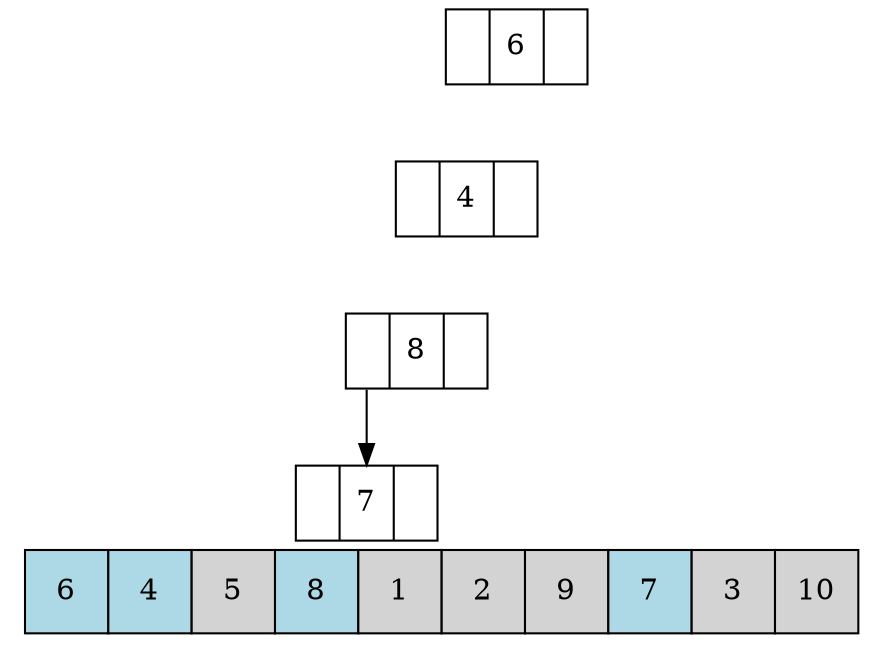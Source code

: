 digraph tree
{
    shape = none
        label = <<table border="0" cellspacing="0">
        <tr>
        <td port="arr0" width="40" height="40" bgcolor="lightblue" border="1">6</td>
        <td port="arr1" width="40" height="40" bgcolor="lightblue" border="1">4</td>
        <td port="arr2" width="40" height="40" bgcolor="lightgray" border="1">5</td>
        <td port="arr3" width="40" height="40" bgcolor="lightblue" border="1">8</td>
        <td port="arr4" width="40" height="40" bgcolor="lightgray" border="1">1</td>
        <td port="arr5" width="40" height="40" bgcolor="lightgray" border="1">2</td>
        <td port="arr6" width="40" height="40" bgcolor="lightgray" border="1">9</td>
        <td port="arr7" width="40" height="40" bgcolor="lightblue" border="1">7</td>
        <td port="arr8" width="40" height="40" bgcolor="lightgray" border="1">3</td>
        <td port="arr9" width="40" height="40" bgcolor="lightgray" border="1">10</td>
        </tr>
        </table>>

    node [shape=record];
    arr0 [label = "<l> | <v> 6 | <r>"];
    arr1 [label = "<l> | <v> 4 | <r>"];
    arr3 [label = "<l> | <v> 8 | <r>"];
    arr7 [label = "<l> | <v> 7 | <r>"];
    edge[style=invis]
    arr0:l -> arr1
    arr1:l -> arr3
    edge[style=""]
    arr3:l -> arr7
}
